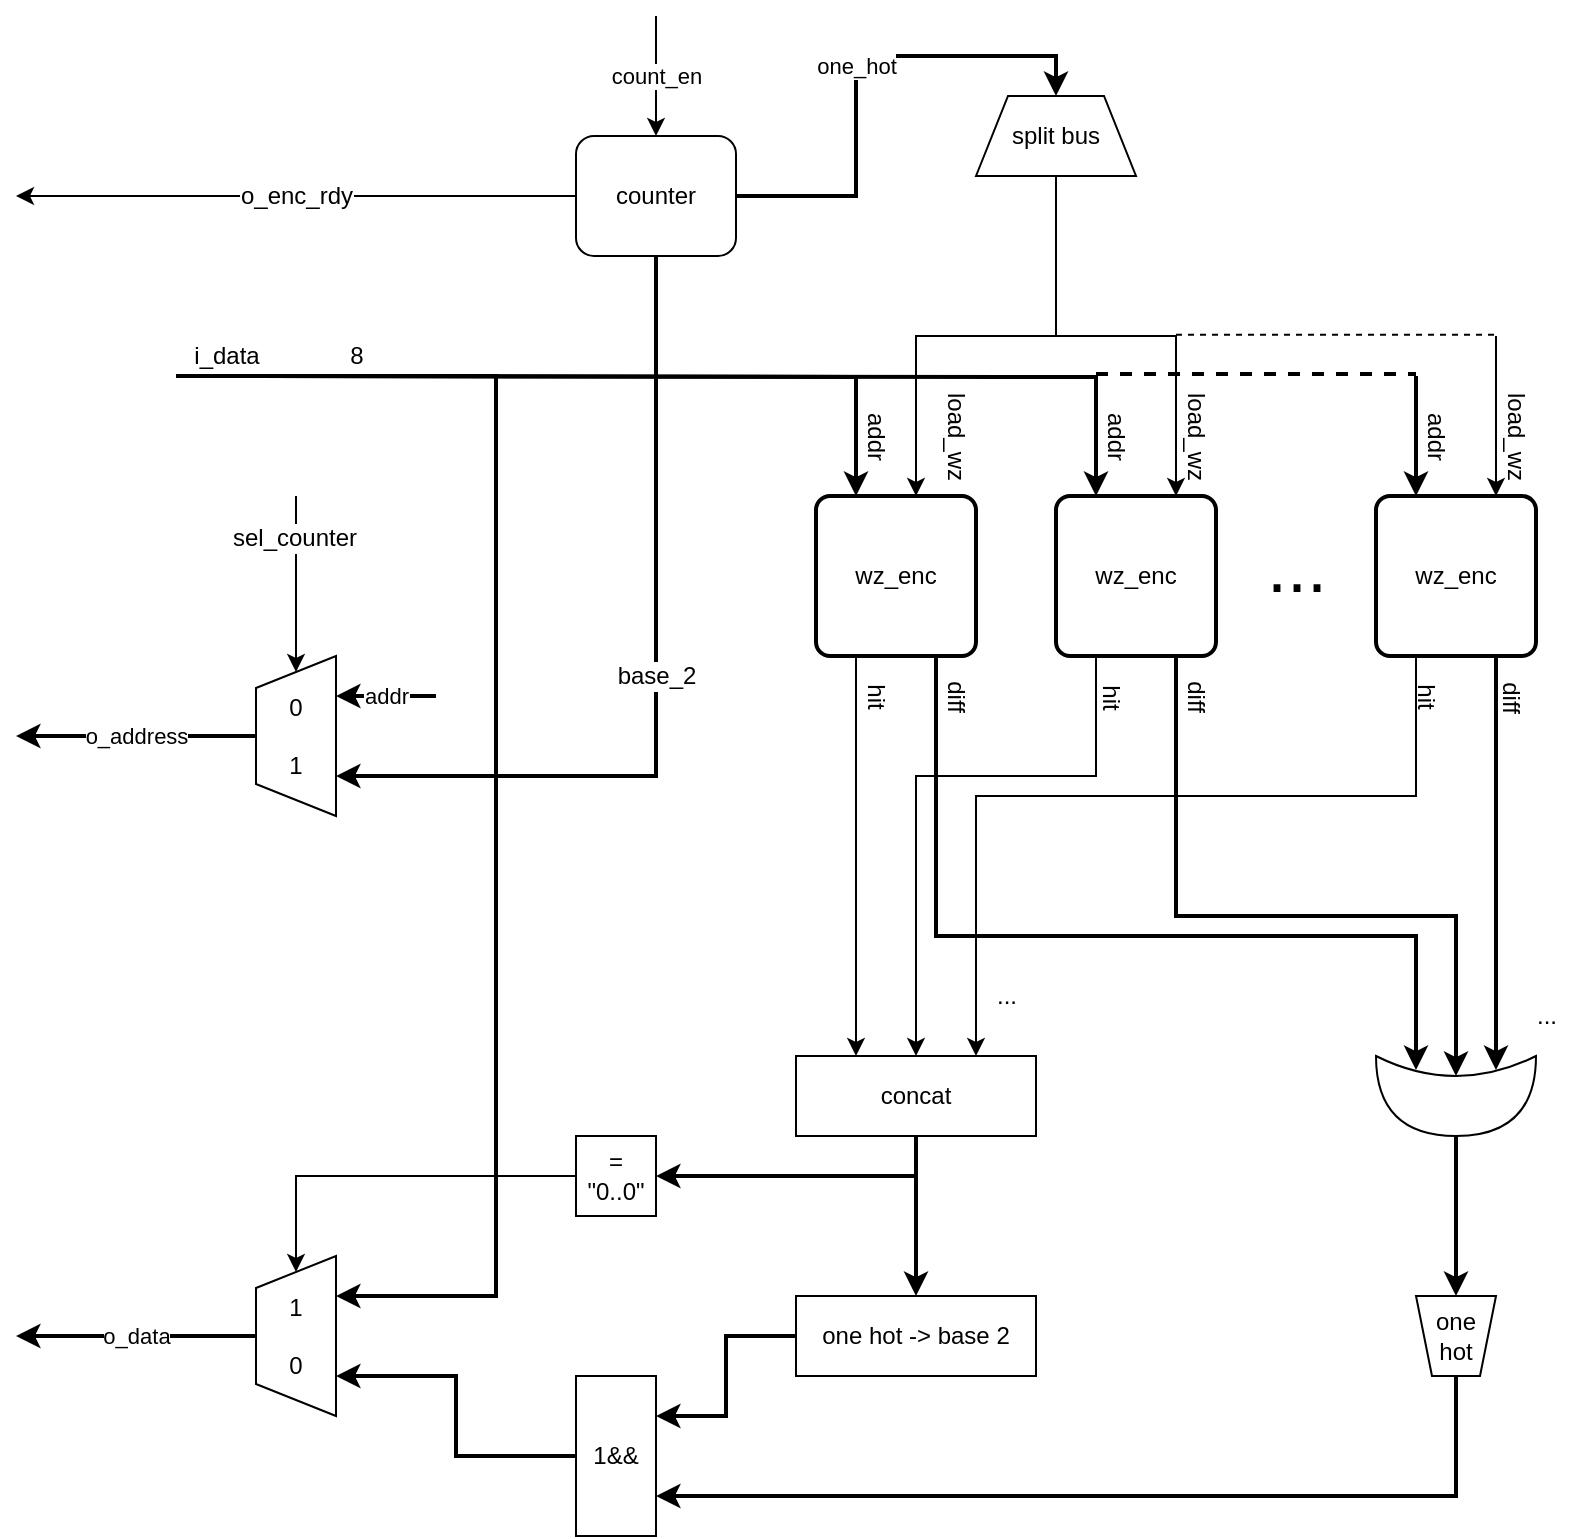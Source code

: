 <mxfile version="13.0.3" type="device" pages="5"><diagram name="Page-1" id="90a13364-a465-7bf4-72fc-28e22215d7a0"><mxGraphModel dx="1086" dy="829" grid="1" gridSize="10" guides="1" tooltips="1" connect="1" arrows="1" fold="1" page="1" pageScale="1.5" pageWidth="1169" pageHeight="826" background="#ffffff" math="0" shadow="0"><root><mxCell id="0" style=";html=1;"/><mxCell id="1" style=";html=1;" parent="0"/><mxCell id="UU-vwFMuOgw6ZdOPtL1q-74" style="edgeStyle=orthogonalEdgeStyle;rounded=0;orthogonalLoop=1;jettySize=auto;html=1;entryX=0.25;entryY=0;entryDx=0;entryDy=0;startArrow=none;startFill=0;endArrow=classic;endFill=1;strokeWidth=2;" parent="1" target="UU-vwFMuOgw6ZdOPtL1q-73" edge="1"><mxGeometry relative="1" as="geometry"><mxPoint x="320" y="220" as="sourcePoint"/></mxGeometry></mxCell><mxCell id="UU-vwFMuOgw6ZdOPtL1q-90" style="edgeStyle=orthogonalEdgeStyle;rounded=0;orthogonalLoop=1;jettySize=auto;html=1;entryX=0.25;entryY=0;entryDx=0;entryDy=0;startArrow=none;startFill=0;endArrow=classic;endFill=1;strokeWidth=2;" parent="1" target="UU-vwFMuOgw6ZdOPtL1q-76" edge="1"><mxGeometry relative="1" as="geometry"><mxPoint x="320" y="220" as="sourcePoint"/></mxGeometry></mxCell><mxCell id="ANZTSxBpEWUPk6gIo-lv-10" style="edgeStyle=orthogonalEdgeStyle;rounded=0;orthogonalLoop=1;jettySize=auto;html=1;entryX=0.75;entryY=1;entryDx=0;entryDy=0;strokeWidth=2;" parent="1" target="ANZTSxBpEWUPk6gIo-lv-8" edge="1"><mxGeometry relative="1" as="geometry"><mxPoint x="320" y="220" as="sourcePoint"/><Array as="points"><mxPoint x="480" y="220"/><mxPoint x="480" y="680"/></Array></mxGeometry></mxCell><mxCell id="zD5_BZJarvWdJ6b_i9cq-2" value="8" style="text;html=1;align=center;verticalAlign=middle;resizable=0;points=[];autosize=1;" parent="1" vertex="1"><mxGeometry x="400" y="200" width="20" height="20" as="geometry"/></mxCell><mxCell id="fnKZghGSpmCTNJsCgcXP-64" style="edgeStyle=elbowEdgeStyle;rounded=0;orthogonalLoop=1;jettySize=auto;elbow=vertical;html=1;strokeWidth=2;fontSize=12;" parent="1" source="UU-vwFMuOgw6ZdOPtL1q-29" target="ANZTSxBpEWUPk6gIo-lv-1" edge="1"><mxGeometry relative="1" as="geometry"><Array as="points"><mxPoint x="620" y="620"/></Array></mxGeometry></mxCell><mxCell id="fnKZghGSpmCTNJsCgcXP-65" style="edgeStyle=elbowEdgeStyle;rounded=0;orthogonalLoop=1;jettySize=auto;elbow=vertical;html=1;strokeWidth=2;fontSize=12;" parent="1" source="UU-vwFMuOgw6ZdOPtL1q-29" target="UU-vwFMuOgw6ZdOPtL1q-117" edge="1"><mxGeometry relative="1" as="geometry"/></mxCell><mxCell id="UU-vwFMuOgw6ZdOPtL1q-29" value="concat" style="rounded=0;whiteSpace=wrap;html=1;portConstraintRotation=0;" parent="1" vertex="1"><mxGeometry x="630" y="560" width="120" height="40" as="geometry"/></mxCell><mxCell id="fnKZghGSpmCTNJsCgcXP-54" style="edgeStyle=elbowEdgeStyle;rounded=0;orthogonalLoop=1;jettySize=auto;html=1;exitX=0.25;exitY=1;exitDx=0;exitDy=0;entryX=0.25;entryY=0;entryDx=0;entryDy=0;strokeWidth=1;fontSize=12;elbow=vertical;" parent="1" source="UU-vwFMuOgw6ZdOPtL1q-73" target="UU-vwFMuOgw6ZdOPtL1q-29" edge="1"><mxGeometry relative="1" as="geometry"/></mxCell><mxCell id="fnKZghGSpmCTNJsCgcXP-59" style="edgeStyle=elbowEdgeStyle;rounded=0;orthogonalLoop=1;jettySize=auto;elbow=vertical;html=1;exitX=0.75;exitY=1;exitDx=0;exitDy=0;entryX=0.175;entryY=0.75;entryDx=0;entryDy=0;entryPerimeter=0;strokeWidth=2;fontSize=12;" parent="1" source="UU-vwFMuOgw6ZdOPtL1q-73" target="fnKZghGSpmCTNJsCgcXP-39" edge="1"><mxGeometry relative="1" as="geometry"><Array as="points"><mxPoint x="850" y="500"/><mxPoint x="870" y="520"/><mxPoint x="880" y="430"/><mxPoint x="810" y="410"/></Array></mxGeometry></mxCell><mxCell id="UU-vwFMuOgw6ZdOPtL1q-73" value="wz_enc" style="rounded=1;whiteSpace=wrap;html=1;absoluteArcSize=1;arcSize=14;strokeWidth=2;fillColor=#ffffff;" parent="1" vertex="1"><mxGeometry x="640" y="280" width="80" height="80" as="geometry"/></mxCell><mxCell id="fnKZghGSpmCTNJsCgcXP-55" style="edgeStyle=elbowEdgeStyle;rounded=0;orthogonalLoop=1;jettySize=auto;html=1;exitX=0.25;exitY=1;exitDx=0;exitDy=0;entryX=0.5;entryY=0;entryDx=0;entryDy=0;strokeWidth=1;fontSize=12;elbow=vertical;" parent="1" source="UU-vwFMuOgw6ZdOPtL1q-76" target="UU-vwFMuOgw6ZdOPtL1q-29" edge="1"><mxGeometry relative="1" as="geometry"><Array as="points"><mxPoint x="740" y="420"/><mxPoint x="710" y="450"/><mxPoint x="740" y="480"/></Array></mxGeometry></mxCell><mxCell id="fnKZghGSpmCTNJsCgcXP-60" style="edgeStyle=elbowEdgeStyle;rounded=0;orthogonalLoop=1;jettySize=auto;elbow=vertical;html=1;exitX=0.75;exitY=1;exitDx=0;exitDy=0;entryX=0.25;entryY=0.5;entryDx=0;entryDy=0;entryPerimeter=0;strokeWidth=2;fontSize=12;" parent="1" source="UU-vwFMuOgw6ZdOPtL1q-76" target="fnKZghGSpmCTNJsCgcXP-39" edge="1"><mxGeometry relative="1" as="geometry"><Array as="points"><mxPoint x="880" y="490"/><mxPoint x="900" y="420"/><mxPoint x="880" y="440"/><mxPoint x="870" y="420"/></Array></mxGeometry></mxCell><mxCell id="UU-vwFMuOgw6ZdOPtL1q-76" value="wz_enc" style="rounded=1;whiteSpace=wrap;html=1;absoluteArcSize=1;arcSize=14;strokeWidth=2;fillColor=#ffffff;" parent="1" vertex="1"><mxGeometry x="760" y="280" width="80" height="80" as="geometry"/></mxCell><mxCell id="fnKZghGSpmCTNJsCgcXP-56" style="edgeStyle=elbowEdgeStyle;rounded=0;orthogonalLoop=1;jettySize=auto;html=1;exitX=0.25;exitY=1;exitDx=0;exitDy=0;entryX=0.75;entryY=0;entryDx=0;entryDy=0;strokeWidth=1;fontSize=12;elbow=vertical;" parent="1" source="UU-vwFMuOgw6ZdOPtL1q-82" target="UU-vwFMuOgw6ZdOPtL1q-29" edge="1"><mxGeometry relative="1" as="geometry"><Array as="points"><mxPoint x="780" y="430"/><mxPoint x="760" y="460"/><mxPoint x="820" y="470"/><mxPoint x="830" y="470"/><mxPoint x="840" y="480"/><mxPoint x="820" y="500"/></Array></mxGeometry></mxCell><mxCell id="fnKZghGSpmCTNJsCgcXP-61" style="edgeStyle=elbowEdgeStyle;rounded=0;orthogonalLoop=1;jettySize=auto;elbow=vertical;html=1;exitX=0.75;exitY=1;exitDx=0;exitDy=0;entryX=0.175;entryY=0.25;entryDx=0;entryDy=0;entryPerimeter=0;strokeWidth=2;fontSize=12;" parent="1" source="UU-vwFMuOgw6ZdOPtL1q-82" target="fnKZghGSpmCTNJsCgcXP-39" edge="1"><mxGeometry relative="1" as="geometry"/></mxCell><mxCell id="UU-vwFMuOgw6ZdOPtL1q-82" value="wz_enc" style="rounded=1;whiteSpace=wrap;html=1;absoluteArcSize=1;arcSize=14;strokeWidth=2;fillColor=#ffffff;" parent="1" vertex="1"><mxGeometry x="920" y="280" width="80" height="80" as="geometry"/></mxCell><mxCell id="fnKZghGSpmCTNJsCgcXP-67" style="edgeStyle=elbowEdgeStyle;rounded=0;orthogonalLoop=1;jettySize=auto;elbow=vertical;html=1;entryX=0.75;entryY=0;entryDx=0;entryDy=0;strokeWidth=2;fontSize=12;" parent="1" source="UU-vwFMuOgw6ZdOPtL1q-97" target="ANZTSxBpEWUPk6gIo-lv-4" edge="1"><mxGeometry relative="1" as="geometry"><Array as="points"><mxPoint x="830" y="780"/></Array></mxGeometry></mxCell><mxCell id="UU-vwFMuOgw6ZdOPtL1q-97" value="&lt;div&gt;one hot&lt;/div&gt;" style="shape=trapezoid;perimeter=trapezoidPerimeter;whiteSpace=wrap;html=1;direction=west;" parent="1" vertex="1"><mxGeometry x="940" y="680" width="40" height="40" as="geometry"/></mxCell><mxCell id="ANZTSxBpEWUPk6gIo-lv-5" style="edgeStyle=orthogonalEdgeStyle;rounded=0;orthogonalLoop=1;jettySize=auto;html=1;entryX=0.25;entryY=0;entryDx=0;entryDy=0;strokeWidth=2;" parent="1" source="UU-vwFMuOgw6ZdOPtL1q-117" target="ANZTSxBpEWUPk6gIo-lv-4" edge="1"><mxGeometry relative="1" as="geometry"/></mxCell><mxCell id="UU-vwFMuOgw6ZdOPtL1q-117" value="&lt;div&gt;one hot -&amp;gt; base 2&lt;/div&gt;" style="shape=trapezoid;perimeter=trapezoidPerimeter;whiteSpace=wrap;html=1;direction=west;size=0;" parent="1" vertex="1"><mxGeometry x="630" y="680" width="120" height="40" as="geometry"/></mxCell><mxCell id="fnKZghGSpmCTNJsCgcXP-63" style="edgeStyle=elbowEdgeStyle;rounded=0;orthogonalLoop=1;jettySize=auto;elbow=vertical;html=1;entryX=1;entryY=0.5;entryDx=0;entryDy=0;strokeWidth=1;fontSize=12;" parent="1" source="ANZTSxBpEWUPk6gIo-lv-1" target="ANZTSxBpEWUPk6gIo-lv-8" edge="1"><mxGeometry relative="1" as="geometry"><Array as="points"><mxPoint x="490" y="620"/></Array></mxGeometry></mxCell><mxCell id="ANZTSxBpEWUPk6gIo-lv-1" value="= &quot;0..0&quot;" style="whiteSpace=wrap;html=1;aspect=fixed;" parent="1" vertex="1"><mxGeometry x="520" y="600" width="40" height="40" as="geometry"/></mxCell><mxCell id="f2RvjqjpFMo0ttfPOouO-3" style="edgeStyle=orthogonalEdgeStyle;rounded=0;orthogonalLoop=1;jettySize=auto;html=1;entryX=0.25;entryY=1;entryDx=0;entryDy=0;strokeWidth=2;" parent="1" source="ANZTSxBpEWUPk6gIo-lv-4" target="ANZTSxBpEWUPk6gIo-lv-8" edge="1"><mxGeometry relative="1" as="geometry"/></mxCell><mxCell id="ANZTSxBpEWUPk6gIo-lv-4" value="1&amp;amp;&amp;amp;" style="rounded=0;whiteSpace=wrap;html=1;direction=south;" parent="1" vertex="1"><mxGeometry x="520" y="720" width="40" height="80" as="geometry"/></mxCell><mxCell id="f2RvjqjpFMo0ttfPOouO-2" value="o_data" style="edgeStyle=orthogonalEdgeStyle;rounded=0;orthogonalLoop=1;jettySize=auto;html=1;strokeWidth=2;" parent="1" source="ANZTSxBpEWUPk6gIo-lv-8" edge="1"><mxGeometry relative="1" as="geometry"><mxPoint x="240" y="700" as="targetPoint"/></mxGeometry></mxCell><mxCell id="ANZTSxBpEWUPk6gIo-lv-8" value="1&lt;br&gt;&lt;br&gt;0" style="shape=trapezoid;perimeter=trapezoidPerimeter;whiteSpace=wrap;html=1;direction=north;" parent="1" vertex="1"><mxGeometry x="360" y="660" width="40" height="80" as="geometry"/></mxCell><mxCell id="Zlmip3JZs3uSMKgK2Kwt-2" value="o_address" style="edgeStyle=orthogonalEdgeStyle;rounded=0;orthogonalLoop=1;jettySize=auto;html=1;strokeWidth=2;" parent="1" source="Zlmip3JZs3uSMKgK2Kwt-1" edge="1"><mxGeometry relative="1" as="geometry"><mxPoint x="240" y="400" as="targetPoint"/></mxGeometry></mxCell><mxCell id="Zlmip3JZs3uSMKgK2Kwt-1" value="0&lt;br&gt;&lt;br&gt;1" style="shape=trapezoid;perimeter=trapezoidPerimeter;whiteSpace=wrap;html=1;direction=north;" parent="1" vertex="1"><mxGeometry x="360" y="360" width="40" height="80" as="geometry"/></mxCell><mxCell id="F2RpezKnoULTWUdSmdG8-3" value="one_hot" style="edgeStyle=orthogonalEdgeStyle;rounded=0;orthogonalLoop=1;jettySize=auto;html=1;entryX=0.5;entryY=0;entryDx=0;entryDy=0;strokeWidth=2;" parent="1" source="Zlmip3JZs3uSMKgK2Kwt-4" target="F2RpezKnoULTWUdSmdG8-2" edge="1"><mxGeometry relative="1" as="geometry"/></mxCell><mxCell id="fnKZghGSpmCTNJsCgcXP-69" value="base_2" style="edgeStyle=elbowEdgeStyle;rounded=0;orthogonalLoop=1;jettySize=auto;elbow=vertical;html=1;entryX=0.25;entryY=1;entryDx=0;entryDy=0;strokeWidth=2;fontSize=12;" parent="1" source="Zlmip3JZs3uSMKgK2Kwt-4" target="Zlmip3JZs3uSMKgK2Kwt-1" edge="1"><mxGeometry relative="1" as="geometry"><Array as="points"><mxPoint x="490" y="420"/></Array></mxGeometry></mxCell><mxCell id="fnKZghGSpmCTNJsCgcXP-73" value="o_enc_rdy" style="edgeStyle=elbowEdgeStyle;rounded=0;orthogonalLoop=1;jettySize=auto;elbow=vertical;html=1;strokeWidth=1;fontSize=12;" parent="1" source="Zlmip3JZs3uSMKgK2Kwt-4" edge="1"><mxGeometry relative="1" as="geometry"><mxPoint x="240" y="130" as="targetPoint"/></mxGeometry></mxCell><mxCell id="Zlmip3JZs3uSMKgK2Kwt-4" value="counter" style="rounded=1;whiteSpace=wrap;html=1;" parent="1" vertex="1"><mxGeometry x="520" y="100" width="80" height="60" as="geometry"/></mxCell><mxCell id="Zlmip3JZs3uSMKgK2Kwt-7" value="addr" style="endArrow=classic;html=1;entryX=0.75;entryY=1;entryDx=0;entryDy=0;strokeWidth=2;" parent="1" target="Zlmip3JZs3uSMKgK2Kwt-1" edge="1"><mxGeometry width="50" height="50" relative="1" as="geometry"><mxPoint x="450" y="380" as="sourcePoint"/><mxPoint x="330" y="410" as="targetPoint"/></mxGeometry></mxCell><mxCell id="Zlmip3JZs3uSMKgK2Kwt-9" value="count_en" style="endArrow=classic;html=1;entryX=0.5;entryY=0;entryDx=0;entryDy=0;" parent="1" target="Zlmip3JZs3uSMKgK2Kwt-4" edge="1"><mxGeometry width="50" height="50" relative="1" as="geometry"><mxPoint x="560" y="40" as="sourcePoint"/><mxPoint x="480" y="770" as="targetPoint"/></mxGeometry></mxCell><mxCell id="W2Qp0ukPPiJ_ZGKzm5ly-1" value="" style="endArrow=classic;html=1;entryX=1;entryY=0.5;entryDx=0;entryDy=0;" parent="1" target="Zlmip3JZs3uSMKgK2Kwt-1" edge="1"><mxGeometry width="50" height="50" relative="1" as="geometry"><mxPoint x="380" y="280" as="sourcePoint"/><mxPoint x="530" y="360" as="targetPoint"/></mxGeometry></mxCell><mxCell id="W2Qp0ukPPiJ_ZGKzm5ly-2" value="sel_counter" style="text;html=1;align=center;verticalAlign=middle;resizable=0;points=[];labelBackgroundColor=#ffffff;" parent="W2Qp0ukPPiJ_ZGKzm5ly-1" vertex="1" connectable="0"><mxGeometry x="-0.529" y="-1" relative="1" as="geometry"><mxPoint as="offset"/></mxGeometry></mxCell><mxCell id="fnKZghGSpmCTNJsCgcXP-27" style="edgeStyle=orthogonalEdgeStyle;rounded=0;orthogonalLoop=1;jettySize=auto;html=1;entryX=0.625;entryY=0;entryDx=0;entryDy=0;entryPerimeter=0;strokeWidth=1;fontSize=36;" parent="1" source="F2RpezKnoULTWUdSmdG8-2" target="UU-vwFMuOgw6ZdOPtL1q-73" edge="1"><mxGeometry relative="1" as="geometry"/></mxCell><mxCell id="fnKZghGSpmCTNJsCgcXP-28" style="edgeStyle=orthogonalEdgeStyle;rounded=0;orthogonalLoop=1;jettySize=auto;html=1;entryX=0.75;entryY=0;entryDx=0;entryDy=0;strokeWidth=1;fontSize=36;" parent="1" source="F2RpezKnoULTWUdSmdG8-2" target="UU-vwFMuOgw6ZdOPtL1q-76" edge="1"><mxGeometry relative="1" as="geometry"/></mxCell><mxCell id="F2RpezKnoULTWUdSmdG8-2" value="split bus" style="shape=trapezoid;perimeter=trapezoidPerimeter;whiteSpace=wrap;html=1;" parent="1" vertex="1"><mxGeometry x="720" y="80" width="80" height="40" as="geometry"/></mxCell><mxCell id="k-jetFRCEl-ycJQCg4wN-1" value="i_data" style="text;html=1;align=center;verticalAlign=middle;resizable=0;points=[];autosize=1;" parent="1" vertex="1"><mxGeometry x="320" y="200" width="50" height="20" as="geometry"/></mxCell><mxCell id="nFEA6nH7QA3lMUWdEzZK-1" value="load_wz" style="text;html=1;align=center;verticalAlign=middle;resizable=0;points=[];autosize=1;rotation=90;" parent="1" vertex="1"><mxGeometry x="680" y="240" width="60" height="20" as="geometry"/></mxCell><mxCell id="nFEA6nH7QA3lMUWdEzZK-2" value="addr" style="text;html=1;align=center;verticalAlign=middle;resizable=0;points=[];autosize=1;rotation=90;" parent="1" vertex="1"><mxGeometry x="650" y="240" width="40" height="20" as="geometry"/></mxCell><mxCell id="nFEA6nH7QA3lMUWdEzZK-3" value="load_wz" style="text;html=1;align=center;verticalAlign=middle;resizable=0;points=[];autosize=1;rotation=90;" parent="1" vertex="1"><mxGeometry x="800" y="240" width="60" height="20" as="geometry"/></mxCell><mxCell id="nFEA6nH7QA3lMUWdEzZK-4" value="addr" style="text;html=1;align=center;verticalAlign=middle;resizable=0;points=[];autosize=1;rotation=90;" parent="1" vertex="1"><mxGeometry x="770" y="240" width="40" height="20" as="geometry"/></mxCell><mxCell id="nFEA6nH7QA3lMUWdEzZK-15" value="load_wz" style="text;html=1;align=center;verticalAlign=middle;resizable=0;points=[];autosize=1;rotation=90;" parent="1" vertex="1"><mxGeometry x="960" y="240" width="60" height="20" as="geometry"/></mxCell><mxCell id="nFEA6nH7QA3lMUWdEzZK-16" value="addr" style="text;html=1;align=center;verticalAlign=middle;resizable=0;points=[];autosize=1;rotation=90;" parent="1" vertex="1"><mxGeometry x="930" y="240" width="40" height="20" as="geometry"/></mxCell><mxCell id="fnKZghGSpmCTNJsCgcXP-1" value="hit" style="text;html=1;align=center;verticalAlign=middle;resizable=0;points=[];autosize=1;rotation=90;" parent="1" vertex="1"><mxGeometry x="655" y="370" width="30" height="20" as="geometry"/></mxCell><mxCell id="fnKZghGSpmCTNJsCgcXP-2" value="diff" style="text;html=1;align=center;verticalAlign=middle;resizable=0;points=[];autosize=1;rotation=90;" parent="1" vertex="1"><mxGeometry x="695" y="370" width="30" height="20" as="geometry"/></mxCell><mxCell id="fnKZghGSpmCTNJsCgcXP-3" value="hit" style="text;html=1;align=center;verticalAlign=middle;resizable=0;points=[];autosize=1;rotation=90;" parent="1" vertex="1"><mxGeometry x="772.5" y="370" width="30" height="20" as="geometry"/></mxCell><mxCell id="fnKZghGSpmCTNJsCgcXP-4" value="diff" style="text;html=1;align=center;verticalAlign=middle;resizable=0;points=[];autosize=1;rotation=90;" parent="1" vertex="1"><mxGeometry x="815" y="370" width="30" height="20" as="geometry"/></mxCell><mxCell id="fnKZghGSpmCTNJsCgcXP-26" value="..." style="text;html=1;align=center;verticalAlign=middle;resizable=0;points=[];autosize=1;fontSize=36;" parent="1" vertex="1"><mxGeometry x="855" y="290" width="50" height="50" as="geometry"/></mxCell><mxCell id="fnKZghGSpmCTNJsCgcXP-31" value="" style="endArrow=none;dashed=1;html=1;strokeWidth=1;fontSize=36;" parent="1" edge="1"><mxGeometry width="50" height="50" relative="1" as="geometry"><mxPoint x="820" y="199.43" as="sourcePoint"/><mxPoint x="980" y="199.43" as="targetPoint"/></mxGeometry></mxCell><mxCell id="fnKZghGSpmCTNJsCgcXP-32" value="" style="endArrow=none;dashed=1;html=1;strokeWidth=2;fontSize=36;" parent="1" edge="1"><mxGeometry width="50" height="50" relative="1" as="geometry"><mxPoint x="780" y="219" as="sourcePoint"/><mxPoint x="940" y="219" as="targetPoint"/></mxGeometry></mxCell><mxCell id="fnKZghGSpmCTNJsCgcXP-33" value="" style="endArrow=classic;html=1;strokeWidth=1;fontSize=36;entryX=0.75;entryY=0;entryDx=0;entryDy=0;" parent="1" target="UU-vwFMuOgw6ZdOPtL1q-82" edge="1"><mxGeometry width="50" height="50" relative="1" as="geometry"><mxPoint x="980" y="200" as="sourcePoint"/><mxPoint x="920" y="210" as="targetPoint"/></mxGeometry></mxCell><mxCell id="fnKZghGSpmCTNJsCgcXP-34" value="" style="endArrow=classic;html=1;strokeWidth=2;fontSize=36;entryX=0.25;entryY=0;entryDx=0;entryDy=0;" parent="1" target="UU-vwFMuOgw6ZdOPtL1q-82" edge="1"><mxGeometry width="50" height="50" relative="1" as="geometry"><mxPoint x="940" y="220" as="sourcePoint"/><mxPoint x="970" y="120" as="targetPoint"/></mxGeometry></mxCell><mxCell id="fnKZghGSpmCTNJsCgcXP-66" style="edgeStyle=elbowEdgeStyle;rounded=0;orthogonalLoop=1;jettySize=auto;elbow=vertical;html=1;strokeWidth=2;fontSize=12;" parent="1" source="fnKZghGSpmCTNJsCgcXP-39" target="UU-vwFMuOgw6ZdOPtL1q-97" edge="1"><mxGeometry relative="1" as="geometry"/></mxCell><mxCell id="fnKZghGSpmCTNJsCgcXP-39" value="" style="shape=xor;whiteSpace=wrap;html=1;rounded=1;fontSize=36;direction=south;" parent="1" vertex="1"><mxGeometry x="920" y="560" width="80" height="40" as="geometry"/></mxCell><mxCell id="fnKZghGSpmCTNJsCgcXP-53" value="..." style="text;html=1;align=center;verticalAlign=middle;resizable=0;points=[];autosize=1;fontSize=12;" parent="1" vertex="1"><mxGeometry x="720" y="520" width="30" height="20" as="geometry"/></mxCell><mxCell id="fnKZghGSpmCTNJsCgcXP-57" value="..." style="text;html=1;align=center;verticalAlign=middle;resizable=0;points=[];autosize=1;fontSize=12;" parent="1" vertex="1"><mxGeometry x="990" y="530" width="30" height="20" as="geometry"/></mxCell><mxCell id="fnKZghGSpmCTNJsCgcXP-70" value="hit" style="text;html=1;align=center;verticalAlign=middle;resizable=0;points=[];autosize=1;rotation=90;" parent="1" vertex="1"><mxGeometry x="930" y="370" width="30" height="20" as="geometry"/></mxCell><mxCell id="fnKZghGSpmCTNJsCgcXP-71" value="diff" style="text;html=1;align=center;verticalAlign=middle;resizable=0;points=[];autosize=1;rotation=90;" parent="1" vertex="1"><mxGeometry x="972.5" y="370" width="30" height="20" as="geometry"/></mxCell></root></mxGraphModel></diagram><diagram id="7zruwo4pMYL9POeYYlsD" name="Page-3"><mxGraphModel dx="1086" dy="829" grid="1" gridSize="10" guides="1" tooltips="1" connect="1" arrows="1" fold="1" page="1" pageScale="1" pageWidth="1654" pageHeight="1169" math="0" shadow="0"><root><mxCell id="tNyTPn_9c24HXyk_v2QT-0"/><mxCell id="tNyTPn_9c24HXyk_v2QT-1" parent="tNyTPn_9c24HXyk_v2QT-0"/><mxCell id="tNyTPn_9c24HXyk_v2QT-3" style="edgeStyle=orthogonalEdgeStyle;rounded=0;orthogonalLoop=1;jettySize=auto;html=1;entryX=0.25;entryY=0;entryDx=0;entryDy=0;" parent="tNyTPn_9c24HXyk_v2QT-1" source="tNyTPn_9c24HXyk_v2QT-4" target="tNyTPn_9c24HXyk_v2QT-14" edge="1"><mxGeometry relative="1" as="geometry"/></mxCell><mxCell id="tNyTPn_9c24HXyk_v2QT-27" style="edgeStyle=elbowEdgeStyle;rounded=0;orthogonalLoop=1;jettySize=auto;html=1;entryX=0.5;entryY=0;entryDx=0;entryDy=0;" parent="tNyTPn_9c24HXyk_v2QT-1" source="tNyTPn_9c24HXyk_v2QT-4" target="tNyTPn_9c24HXyk_v2QT-8" edge="1"><mxGeometry relative="1" as="geometry"/></mxCell><mxCell id="tNyTPn_9c24HXyk_v2QT-4" value="-" style="verticalLabelPosition=middle;verticalAlign=middle;html=1;shape=offPageConnector;rounded=0;size=0.5;shadow=0;comic=0;gradientColor=none;labelPosition=center;align=center;" parent="tNyTPn_9c24HXyk_v2QT-1" vertex="1"><mxGeometry x="480" y="400" width="40" height="40" as="geometry"/></mxCell><mxCell id="tNyTPn_9c24HXyk_v2QT-29" style="edgeStyle=orthogonalEdgeStyle;rounded=0;orthogonalLoop=1;jettySize=auto;html=1;entryX=0;entryY=0.5;entryDx=0;entryDy=0;" parent="tNyTPn_9c24HXyk_v2QT-1" source="tNyTPn_9c24HXyk_v2QT-8" target="tNyTPn_9c24HXyk_v2QT-14" edge="1"><mxGeometry relative="1" as="geometry"><Array as="points"><mxPoint x="460" y="620"/></Array></mxGeometry></mxCell><mxCell id="tNyTPn_9c24HXyk_v2QT-34" value="o_hit" style="edgeStyle=orthogonalEdgeStyle;rounded=0;orthogonalLoop=1;jettySize=auto;html=1;" parent="tNyTPn_9c24HXyk_v2QT-1" source="tNyTPn_9c24HXyk_v2QT-8" edge="1"><mxGeometry x="0.667" relative="1" as="geometry"><mxPoint x="460" y="680" as="targetPoint"/><mxPoint as="offset"/></mxGeometry></mxCell><mxCell id="tNyTPn_9c24HXyk_v2QT-8" value="&lt;div&gt;&amp;lt; &quot;100&quot;&lt;/div&gt;" style="whiteSpace=wrap;html=1;aspect=fixed;" parent="tNyTPn_9c24HXyk_v2QT-1" vertex="1"><mxGeometry x="440" y="520" width="40" height="40" as="geometry"/></mxCell><mxCell id="tNyTPn_9c24HXyk_v2QT-12" value="00" style="rounded=0;orthogonalLoop=1;jettySize=auto;html=1;exitX=0.75;exitY=0;exitDx=0;exitDy=0;startArrow=classic;startFill=1;endArrow=none;endFill=0;" parent="tNyTPn_9c24HXyk_v2QT-1" source="tNyTPn_9c24HXyk_v2QT-14" edge="1"><mxGeometry relative="1" as="geometry"><mxPoint x="540" y="520" as="targetPoint"/></mxGeometry></mxCell><mxCell id="tNyTPn_9c24HXyk_v2QT-13" value="o_diff" style="edgeStyle=none;rounded=0;orthogonalLoop=1;jettySize=auto;html=1;startArrow=none;startFill=0;endArrow=classic;endFill=1;" parent="tNyTPn_9c24HXyk_v2QT-1" source="tNyTPn_9c24HXyk_v2QT-14" edge="1"><mxGeometry relative="1" as="geometry"><mxPoint x="520" y="680" as="targetPoint"/></mxGeometry></mxCell><mxCell id="tNyTPn_9c24HXyk_v2QT-14" value="1&amp;nbsp; &amp;nbsp; &amp;nbsp; &amp;nbsp; &amp;nbsp;0" style="verticalLabelPosition=middle;verticalAlign=middle;html=1;shape=trapezoid;perimeter=trapezoidPerimeter;whiteSpace=wrap;size=0.23;arcSize=10;flipV=1;labelPosition=center;align=center;" parent="tNyTPn_9c24HXyk_v2QT-1" vertex="1"><mxGeometry x="480" y="600" width="80" height="40" as="geometry"/></mxCell><mxCell id="tNyTPn_9c24HXyk_v2QT-31" style="edgeStyle=orthogonalEdgeStyle;rounded=0;orthogonalLoop=1;jettySize=auto;html=1;entryX=0;entryY=0;entryDx=0;entryDy=0;" parent="tNyTPn_9c24HXyk_v2QT-1" source="tNyTPn_9c24HXyk_v2QT-18" target="tNyTPn_9c24HXyk_v2QT-4" edge="1"><mxGeometry relative="1" as="geometry"/></mxCell><mxCell id="tNyTPn_9c24HXyk_v2QT-33" style="edgeStyle=orthogonalEdgeStyle;rounded=0;orthogonalLoop=1;jettySize=auto;html=1;entryX=0;entryY=0.5;entryDx=0;entryDy=0;" parent="tNyTPn_9c24HXyk_v2QT-1" source="tNyTPn_9c24HXyk_v2QT-18" target="tNyTPn_9c24HXyk_v2QT-21" edge="1"><mxGeometry relative="1" as="geometry"/></mxCell><mxCell id="tNyTPn_9c24HXyk_v2QT-18" value="addr" style="triangle;whiteSpace=wrap;html=1;fillColor=none;direction=south;labelPosition=center;verticalLabelPosition=top;align=center;verticalAlign=bottom;" parent="tNyTPn_9c24HXyk_v2QT-1" vertex="1"><mxGeometry x="460" y="240" width="40" height="40" as="geometry"/></mxCell><mxCell id="tNyTPn_9c24HXyk_v2QT-32" style="edgeStyle=orthogonalEdgeStyle;rounded=0;orthogonalLoop=1;jettySize=auto;html=1;entryX=1;entryY=0;entryDx=0;entryDy=0;" parent="tNyTPn_9c24HXyk_v2QT-1" source="tNyTPn_9c24HXyk_v2QT-21" target="tNyTPn_9c24HXyk_v2QT-4" edge="1"><mxGeometry relative="1" as="geometry"/></mxCell><mxCell id="xeamClJUuNbCs5P-Ir8--0" value="i_clk" style="edgeStyle=orthogonalEdgeStyle;rounded=0;orthogonalLoop=1;jettySize=auto;html=1;strokeWidth=1;entryX=1.058;entryY=0.233;entryDx=0;entryDy=0;entryPerimeter=0;" parent="tNyTPn_9c24HXyk_v2QT-1" target="tNyTPn_9c24HXyk_v2QT-21" edge="1"><mxGeometry relative="1" as="geometry"><mxPoint x="600" y="330" as="targetPoint"/><mxPoint x="600" y="329" as="sourcePoint"/></mxGeometry></mxCell><mxCell id="tNyTPn_9c24HXyk_v2QT-21" value="&lt;div&gt;r_wz&lt;/div&gt;" style="rounded=0;whiteSpace=wrap;html=1;" parent="tNyTPn_9c24HXyk_v2QT-1" vertex="1"><mxGeometry x="500" y="320" width="40" height="40" as="geometry"/></mxCell><mxCell id="tNyTPn_9c24HXyk_v2QT-22" value="load" style="edgeStyle=orthogonalEdgeStyle;rounded=0;orthogonalLoop=1;jettySize=auto;html=1;" parent="tNyTPn_9c24HXyk_v2QT-1" source="tNyTPn_9c24HXyk_v2QT-23" target="tNyTPn_9c24HXyk_v2QT-21" edge="1"><mxGeometry relative="1" as="geometry"/></mxCell><mxCell id="tNyTPn_9c24HXyk_v2QT-23" value="load_wz" style="triangle;whiteSpace=wrap;html=1;fillColor=none;direction=south;labelPosition=center;verticalLabelPosition=top;align=center;verticalAlign=bottom;" parent="tNyTPn_9c24HXyk_v2QT-1" vertex="1"><mxGeometry x="500" y="240" width="40" height="40" as="geometry"/></mxCell></root></mxGraphModel></diagram><diagram id="U-u-7wbyXNDaU-ZjWPHe" name="Page-4"><mxGraphModel dx="1086" dy="829" grid="1" gridSize="10" guides="1" tooltips="1" connect="1" arrows="1" fold="1" page="1" pageScale="1" pageWidth="1654" pageHeight="1169" math="0" shadow="0"><root><mxCell id="Kmbq1MY3K7T4Lk6qMz7o-0"/><mxCell id="Kmbq1MY3K7T4Lk6qMz7o-1" parent="Kmbq1MY3K7T4Lk6qMz7o-0"/><mxCell id="Kmbq1MY3K7T4Lk6qMz7o-9" value="o_done" style="edgeStyle=orthogonalEdgeStyle;rounded=0;orthogonalLoop=1;jettySize=auto;html=1;exitX=0.75;exitY=1;exitDx=0;exitDy=0;strokeWidth=1;" parent="Kmbq1MY3K7T4Lk6qMz7o-1" source="Kmbq1MY3K7T4Lk6qMz7o-2" edge="1"><mxGeometry relative="1" as="geometry"><mxPoint x="499.966" y="440.0" as="targetPoint"/></mxGeometry></mxCell><mxCell id="Kmbq1MY3K7T4Lk6qMz7o-2" value="Counter" style="rounded=1;whiteSpace=wrap;html=1;" parent="Kmbq1MY3K7T4Lk6qMz7o-1" vertex="1"><mxGeometry x="320" y="240" width="240" height="120" as="geometry"/></mxCell><mxCell id="Kmbq1MY3K7T4Lk6qMz7o-3" value="i_en" style="endArrow=classic;html=1;entryX=0.25;entryY=0;entryDx=0;entryDy=0;" parent="Kmbq1MY3K7T4Lk6qMz7o-1" target="Kmbq1MY3K7T4Lk6qMz7o-2" edge="1"><mxGeometry width="50" height="50" relative="1" as="geometry"><mxPoint x="380" y="160" as="sourcePoint"/><mxPoint x="580" y="300" as="targetPoint"/></mxGeometry></mxCell><mxCell id="Kmbq1MY3K7T4Lk6qMz7o-4" value="i_clk" style="endArrow=classic;html=1;entryX=0.5;entryY=0;entryDx=0;entryDy=0;" parent="Kmbq1MY3K7T4Lk6qMz7o-1" target="Kmbq1MY3K7T4Lk6qMz7o-2" edge="1"><mxGeometry width="50" height="50" relative="1" as="geometry"><mxPoint x="440" y="160" as="sourcePoint"/><mxPoint x="460" y="210" as="targetPoint"/></mxGeometry></mxCell><mxCell id="Kmbq1MY3K7T4Lk6qMz7o-5" value="i_rst" style="endArrow=classic;html=1;entryX=0.75;entryY=0;entryDx=0;entryDy=0;" parent="Kmbq1MY3K7T4Lk6qMz7o-1" target="Kmbq1MY3K7T4Lk6qMz7o-2" edge="1"><mxGeometry width="50" height="50" relative="1" as="geometry"><mxPoint x="500" y="160" as="sourcePoint"/><mxPoint x="650" y="190" as="targetPoint"/></mxGeometry></mxCell><mxCell id="Kmbq1MY3K7T4Lk6qMz7o-7" value="o_base2" style="endArrow=classic;html=1;exitX=0.25;exitY=1;exitDx=0;exitDy=0;strokeWidth=2;" parent="Kmbq1MY3K7T4Lk6qMz7o-1" source="Kmbq1MY3K7T4Lk6qMz7o-2" edge="1"><mxGeometry width="50" height="50" relative="1" as="geometry"><mxPoint x="470" y="360" as="sourcePoint"/><mxPoint x="380" y="440" as="targetPoint"/></mxGeometry></mxCell><mxCell id="Kmbq1MY3K7T4Lk6qMz7o-8" value="o_one_hot" style="endArrow=classic;html=1;exitX=0.5;exitY=1;exitDx=0;exitDy=0;strokeWidth=2;" parent="Kmbq1MY3K7T4Lk6qMz7o-1" source="Kmbq1MY3K7T4Lk6qMz7o-2" edge="1"><mxGeometry width="50" height="50" relative="1" as="geometry"><mxPoint x="419.66" y="370.0" as="sourcePoint"/><mxPoint x="440" y="440" as="targetPoint"/></mxGeometry></mxCell></root></mxGraphModel></diagram><diagram id="uTHG3GvUdcYX6tbKxxN7" name="Page-2"><mxGraphModel dx="1086" dy="829" grid="1" gridSize="10" guides="1" tooltips="1" connect="1" arrows="1" fold="1" page="1" pageScale="1" pageWidth="827" pageHeight="1169" math="0" shadow="0"><root><mxCell id="H7-cQj2QKcXM1e9xwuPQ-0"/><mxCell id="H7-cQj2QKcXM1e9xwuPQ-1" parent="H7-cQj2QKcXM1e9xwuPQ-0"/><mxCell id="H7-cQj2QKcXM1e9xwuPQ-10" value="o_enc_rdy = '1'" style="rounded=0;orthogonalLoop=1;jettySize=auto;html=1;" parent="H7-cQj2QKcXM1e9xwuPQ-1" source="H7-cQj2QKcXM1e9xwuPQ-2" target="6b89GU6ezi-JXQHQR5JG-7" edge="1"><mxGeometry relative="1" as="geometry"><mxPoint x="480" y="200" as="targetPoint"/></mxGeometry></mxCell><mxCell id="H7-cQj2QKcXM1e9xwuPQ-2" value="count_en &amp;lt;= '1'&lt;br&gt;en &amp;lt;= '1'&lt;br&gt;sel_counter &amp;lt;= '1'" style="ellipse;whiteSpace=wrap;html=1;" parent="H7-cQj2QKcXM1e9xwuPQ-1" vertex="1"><mxGeometry x="240" y="160" width="120" height="80" as="geometry"/></mxCell><mxCell id="ZOFdV0drhpfXDjyAqEtP-5" value="i_start = '1'" style="edgeStyle=none;rounded=0;orthogonalLoop=1;jettySize=auto;html=1;" parent="H7-cQj2QKcXM1e9xwuPQ-1" source="5rBxpjHiCUeppl32bTkL-1" target="6b89GU6ezi-JXQHQR5JG-7" edge="1"><mxGeometry relative="1" as="geometry"/></mxCell><mxCell id="5rBxpjHiCUeppl32bTkL-1" value="" style="ellipse;whiteSpace=wrap;html=1;" parent="H7-cQj2QKcXM1e9xwuPQ-1" vertex="1"><mxGeometry x="360" y="280" width="120" height="80" as="geometry"/></mxCell><mxCell id="6b89GU6ezi-JXQHQR5JG-0" value="i_start = '1'" style="endArrow=classic;html=1;" parent="H7-cQj2QKcXM1e9xwuPQ-1" source="DbiIK3cZ8ZdaD3ZNnCDf-0" target="H7-cQj2QKcXM1e9xwuPQ-2" edge="1"><mxGeometry width="50" height="50" relative="1" as="geometry"><mxPoint x="200" y="120" as="sourcePoint"/><mxPoint x="300" y="100" as="targetPoint"/></mxGeometry></mxCell><mxCell id="6b89GU6ezi-JXQHQR5JG-1" style="orthogonalLoop=1;jettySize=auto;html=1;exitX=0;exitY=0;exitDx=0;exitDy=0;edgeStyle=elbowEdgeStyle;elbow=vertical;curved=1;entryX=0;entryY=1;entryDx=0;entryDy=0;" parent="H7-cQj2QKcXM1e9xwuPQ-1" source="5rBxpjHiCUeppl32bTkL-1" target="5rBxpjHiCUeppl32bTkL-1" edge="1"><mxGeometry relative="1" as="geometry"><Array as="points"><mxPoint x="320" y="320"/><mxPoint x="430" y="240"/><mxPoint x="580" y="120"/></Array><mxPoint x="270" y="310" as="targetPoint"/></mxGeometry></mxCell><mxCell id="6b89GU6ezi-JXQHQR5JG-2" value="o_enc_rdy = '0'" style="edgeStyle=elbowEdgeStyle;curved=1;orthogonalLoop=1;jettySize=auto;elbow=vertical;html=1;exitX=1;exitY=0;exitDx=0;exitDy=0;entryX=0;entryY=0;entryDx=0;entryDy=0;" parent="H7-cQj2QKcXM1e9xwuPQ-1" source="H7-cQj2QKcXM1e9xwuPQ-2" target="H7-cQj2QKcXM1e9xwuPQ-2" edge="1"><mxGeometry relative="1" as="geometry"><Array as="points"><mxPoint x="310" y="120"/></Array></mxGeometry></mxCell><mxCell id="ZOFdV0drhpfXDjyAqEtP-1" style="orthogonalLoop=1;jettySize=auto;elbow=vertical;html=1;rounded=0;" parent="H7-cQj2QKcXM1e9xwuPQ-1" source="6b89GU6ezi-JXQHQR5JG-7" target="ZOFdV0drhpfXDjyAqEtP-0" edge="1"><mxGeometry relative="1" as="geometry"/></mxCell><mxCell id="6b89GU6ezi-JXQHQR5JG-7" value="addr &amp;lt;= &quot;1000&quot;&lt;br&gt;en &amp;lt;= '1'&lt;br&gt;r_cache_load &amp;lt;= '1'" style="ellipse;whiteSpace=wrap;html=1;rounded=1;" parent="H7-cQj2QKcXM1e9xwuPQ-1" vertex="1"><mxGeometry x="480" y="160" width="120" height="80" as="geometry"/></mxCell><mxCell id="ZOFdV0drhpfXDjyAqEtP-7" style="edgeStyle=none;rounded=0;orthogonalLoop=1;jettySize=auto;html=1;" parent="H7-cQj2QKcXM1e9xwuPQ-1" source="ZOFdV0drhpfXDjyAqEtP-0" target="ZOFdV0drhpfXDjyAqEtP-6" edge="1"><mxGeometry relative="1" as="geometry"/></mxCell><mxCell id="ZOFdV0drhpfXDjyAqEtP-0" value="addr &amp;lt;= &quot;1001&quot;&lt;br&gt;en &amp;lt;= '1'&lt;br&gt;we &amp;lt;= '1'" style="ellipse;whiteSpace=wrap;html=1;rounded=1;" parent="H7-cQj2QKcXM1e9xwuPQ-1" vertex="1"><mxGeometry x="600" y="280" width="120" height="80" as="geometry"/></mxCell><mxCell id="ZOFdV0drhpfXDjyAqEtP-8" value="i_start = '0'" style="edgeStyle=none;rounded=0;orthogonalLoop=1;jettySize=auto;html=1;" parent="H7-cQj2QKcXM1e9xwuPQ-1" source="ZOFdV0drhpfXDjyAqEtP-6" target="5rBxpjHiCUeppl32bTkL-1" edge="1"><mxGeometry relative="1" as="geometry"/></mxCell><mxCell id="ZOFdV0drhpfXDjyAqEtP-6" value="o_done &amp;lt;= '1'" style="ellipse;whiteSpace=wrap;html=1;rounded=1;" parent="H7-cQj2QKcXM1e9xwuPQ-1" vertex="1"><mxGeometry x="480" y="400" width="120" height="80" as="geometry"/></mxCell><mxCell id="DbiIK3cZ8ZdaD3ZNnCDf-0" value="" style="ellipse;whiteSpace=wrap;html=1;" parent="H7-cQj2QKcXM1e9xwuPQ-1" vertex="1"><mxGeometry x="40" y="160" width="120" height="80" as="geometry"/></mxCell><mxCell id="-ue_1BxkICsNerJ9CAxV-0" value="S0" style="text;html=1;align=center;verticalAlign=middle;resizable=0;points=[];autosize=1;" parent="H7-cQj2QKcXM1e9xwuPQ-1" vertex="1"><mxGeometry x="85" y="240" width="30" height="20" as="geometry"/></mxCell><mxCell id="-ue_1BxkICsNerJ9CAxV-1" value="S1" style="text;html=1;align=center;verticalAlign=middle;resizable=0;points=[];autosize=1;" parent="H7-cQj2QKcXM1e9xwuPQ-1" vertex="1"><mxGeometry x="285" y="240" width="30" height="20" as="geometry"/></mxCell><mxCell id="-ue_1BxkICsNerJ9CAxV-2" value="S2" style="text;html=1;align=center;verticalAlign=middle;resizable=0;points=[];autosize=1;" parent="H7-cQj2QKcXM1e9xwuPQ-1" vertex="1"><mxGeometry x="525" y="140" width="30" height="20" as="geometry"/></mxCell><mxCell id="-ue_1BxkICsNerJ9CAxV-3" value="S3" style="text;html=1;align=center;verticalAlign=middle;resizable=0;points=[];autosize=1;" parent="H7-cQj2QKcXM1e9xwuPQ-1" vertex="1"><mxGeometry x="720" y="310" width="30" height="20" as="geometry"/></mxCell><mxCell id="-ue_1BxkICsNerJ9CAxV-4" value="S4" style="text;html=1;align=center;verticalAlign=middle;resizable=0;points=[];autosize=1;" parent="H7-cQj2QKcXM1e9xwuPQ-1" vertex="1"><mxGeometry x="525" y="480" width="30" height="20" as="geometry"/></mxCell><mxCell id="-ue_1BxkICsNerJ9CAxV-5" value="S5" style="text;html=1;align=center;verticalAlign=middle;resizable=0;points=[];autosize=1;" parent="H7-cQj2QKcXM1e9xwuPQ-1" vertex="1"><mxGeometry x="405" y="360" width="30" height="20" as="geometry"/></mxCell><mxCell id="F4mzrgdXe_26oOUwu1Sd-0" value="i_start = '1'" style="edgeStyle=elbowEdgeStyle;orthogonalLoop=1;jettySize=auto;html=1;exitX=1;exitY=1;exitDx=0;exitDy=0;entryX=0;entryY=1;entryDx=0;entryDy=0;elbow=vertical;curved=1;" edge="1" parent="H7-cQj2QKcXM1e9xwuPQ-1" source="ZOFdV0drhpfXDjyAqEtP-6" target="ZOFdV0drhpfXDjyAqEtP-6"><mxGeometry relative="1" as="geometry"><Array as="points"><mxPoint x="550" y="520"/></Array></mxGeometry></mxCell><mxCell id="F4mzrgdXe_26oOUwu1Sd-1" value="i_rst = '1'" style="endArrow=classic;html=1;entryX=0.5;entryY=0;entryDx=0;entryDy=0;" edge="1" parent="H7-cQj2QKcXM1e9xwuPQ-1" target="DbiIK3cZ8ZdaD3ZNnCDf-0"><mxGeometry width="50" height="50" relative="1" as="geometry"><mxPoint x="100" y="80" as="sourcePoint"/><mxPoint x="120" y="60" as="targetPoint"/></mxGeometry></mxCell></root></mxGraphModel></diagram><diagram id="npt6HI9AnkW32J3us24Y" name="Page-5"><mxGraphModel dx="1086" dy="829" grid="1" gridSize="10" guides="1" tooltips="1" connect="1" arrows="1" fold="1" page="1" pageScale="1" pageWidth="1654" pageHeight="1169" math="0" shadow="0"><root><mxCell id="JKTYhalGtqhV4OPTtEa_-0"/><mxCell id="JKTYhalGtqhV4OPTtEa_-1" parent="JKTYhalGtqhV4OPTtEa_-0"/></root></mxGraphModel></diagram></mxfile>